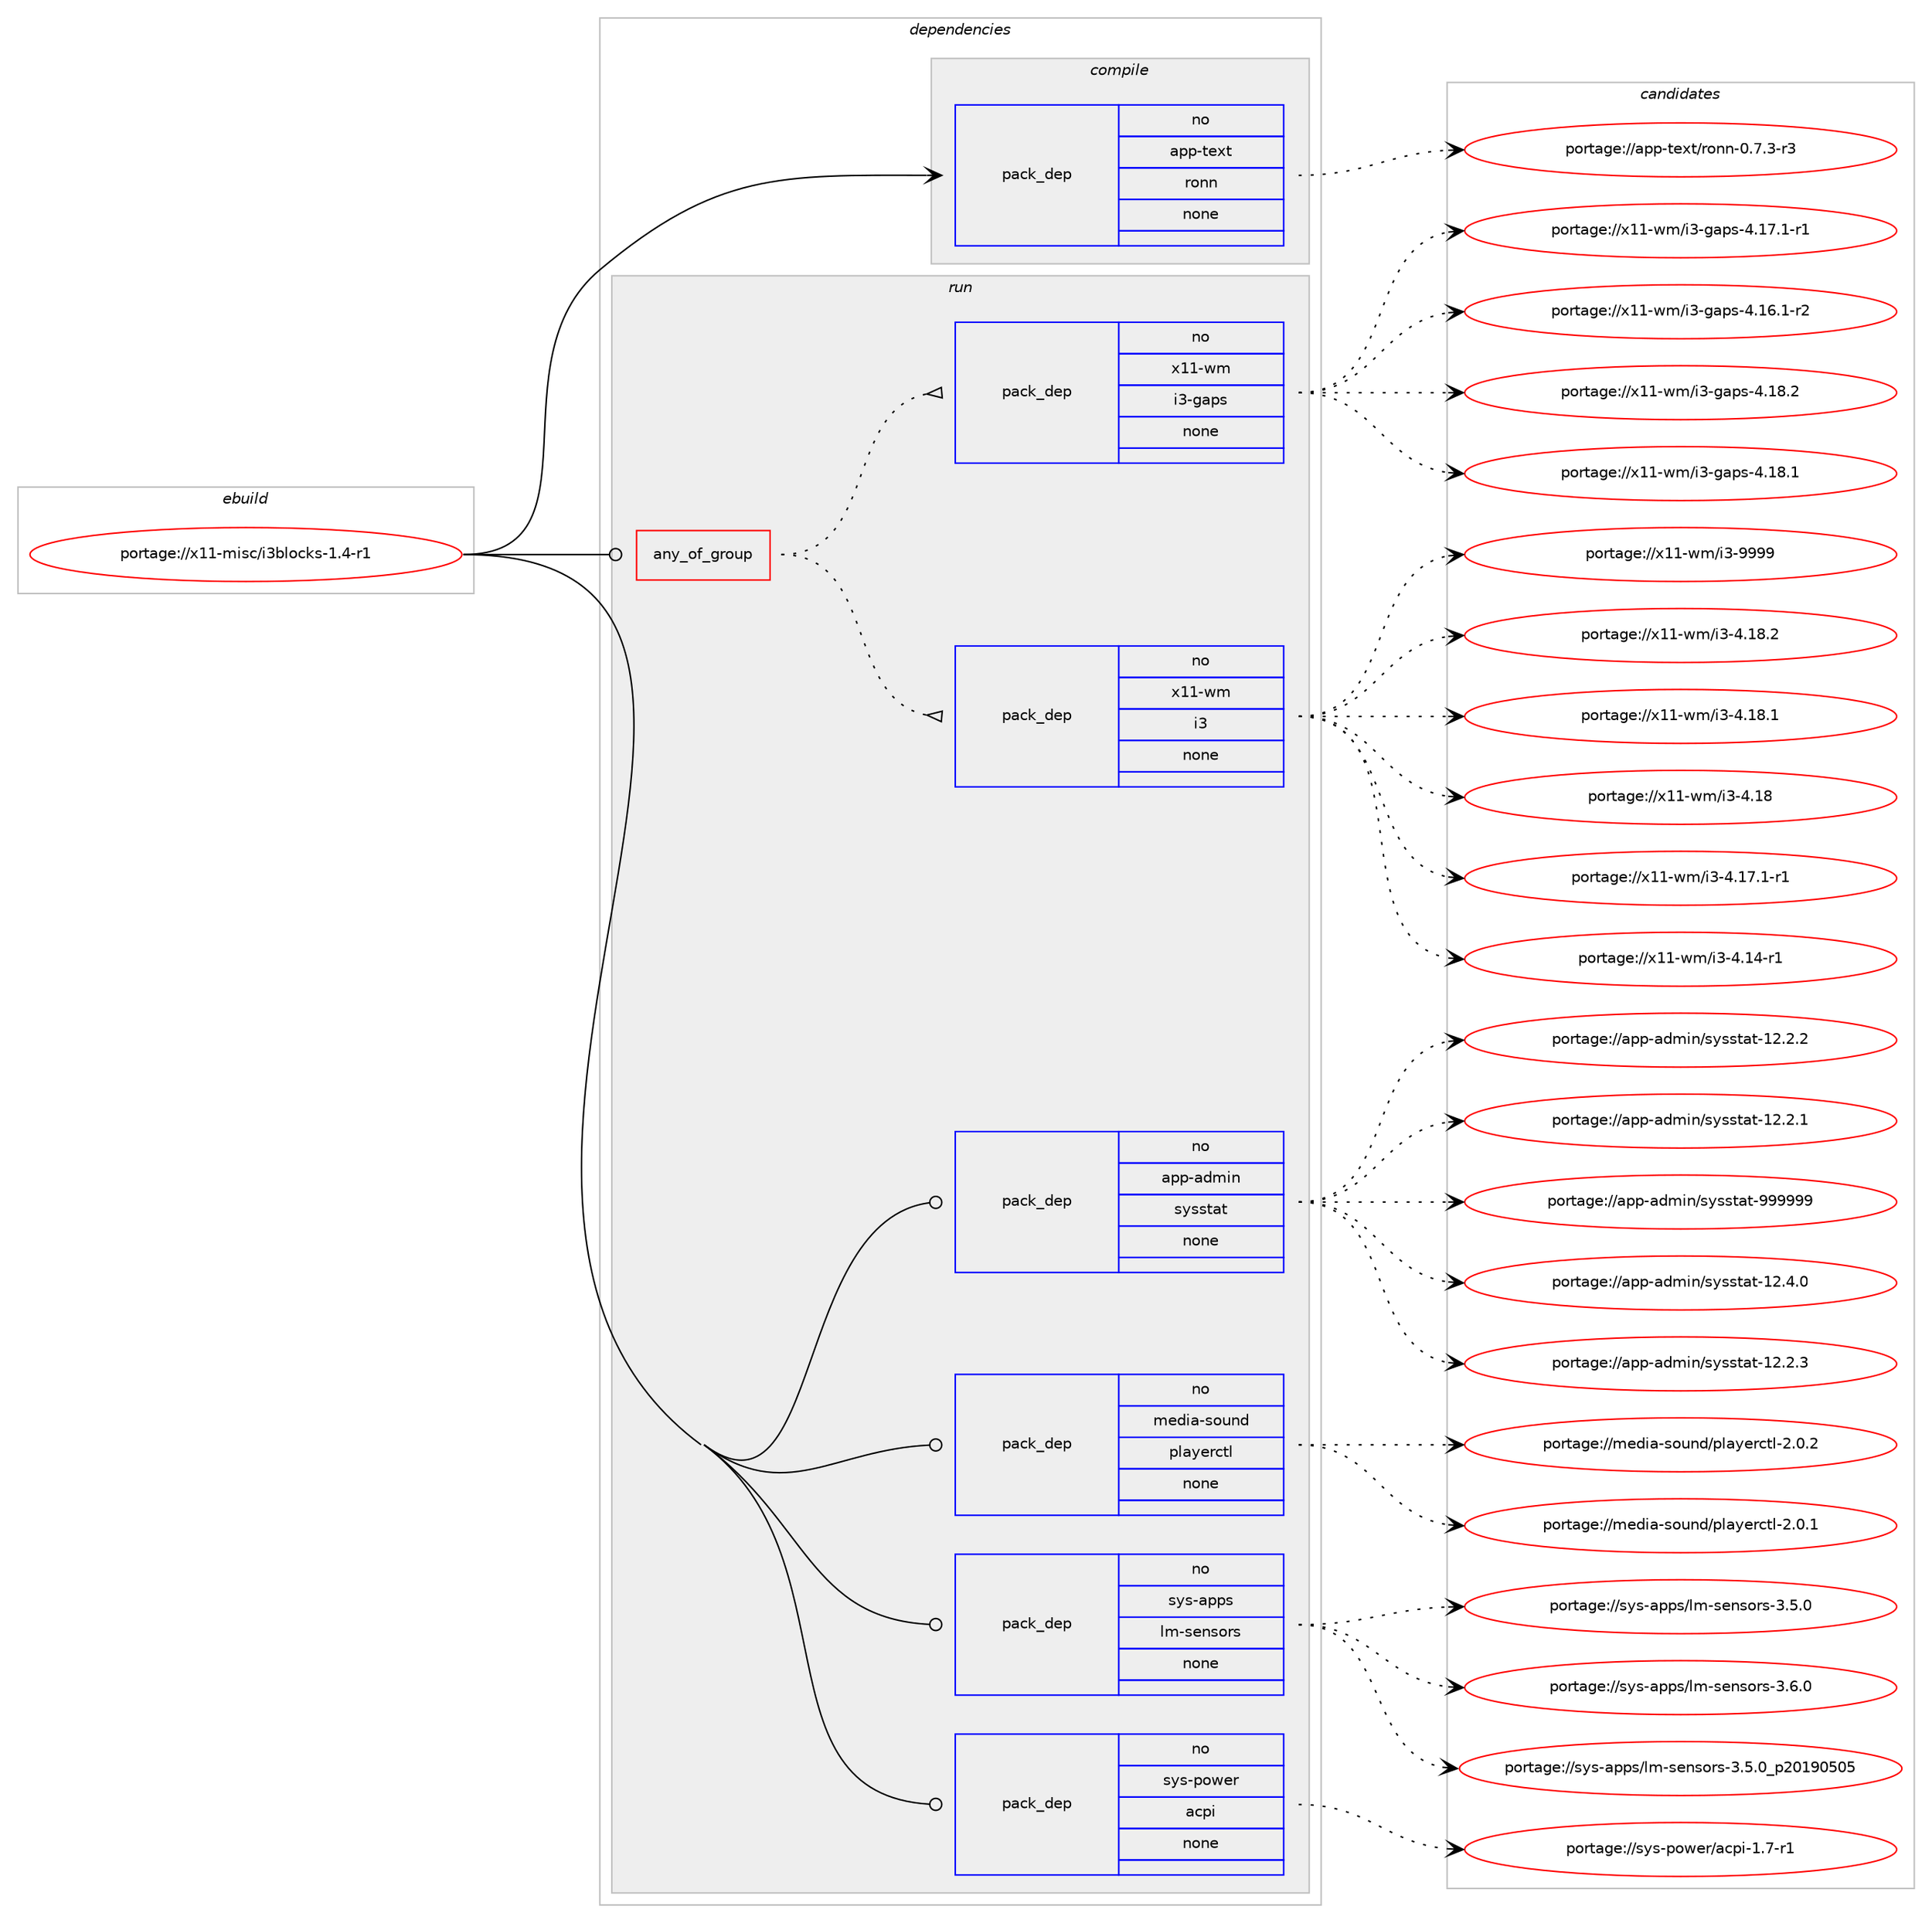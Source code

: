 digraph prolog {

# *************
# Graph options
# *************

newrank=true;
concentrate=true;
compound=true;
graph [rankdir=LR,fontname=Helvetica,fontsize=10,ranksep=1.5];#, ranksep=2.5, nodesep=0.2];
edge  [arrowhead=vee];
node  [fontname=Helvetica,fontsize=10];

# **********
# The ebuild
# **********

subgraph cluster_leftcol {
color=gray;
rank=same;
label=<<i>ebuild</i>>;
id [label="portage://x11-misc/i3blocks-1.4-r1", color=red, width=4, href="../x11-misc/i3blocks-1.4-r1.svg"];
}

# ****************
# The dependencies
# ****************

subgraph cluster_midcol {
color=gray;
label=<<i>dependencies</i>>;
subgraph cluster_compile {
fillcolor="#eeeeee";
style=filled;
label=<<i>compile</i>>;
subgraph pack999 {
dependency1060 [label=<<TABLE BORDER="0" CELLBORDER="1" CELLSPACING="0" CELLPADDING="4" WIDTH="220"><TR><TD ROWSPAN="6" CELLPADDING="30">pack_dep</TD></TR><TR><TD WIDTH="110">no</TD></TR><TR><TD>app-text</TD></TR><TR><TD>ronn</TD></TR><TR><TD>none</TD></TR><TR><TD></TD></TR></TABLE>>, shape=none, color=blue];
}
id:e -> dependency1060:w [weight=20,style="solid",arrowhead="vee"];
}
subgraph cluster_compileandrun {
fillcolor="#eeeeee";
style=filled;
label=<<i>compile and run</i>>;
}
subgraph cluster_run {
fillcolor="#eeeeee";
style=filled;
label=<<i>run</i>>;
subgraph any6 {
dependency1061 [label=<<TABLE BORDER="0" CELLBORDER="1" CELLSPACING="0" CELLPADDING="4"><TR><TD CELLPADDING="10">any_of_group</TD></TR></TABLE>>, shape=none, color=red];subgraph pack1000 {
dependency1062 [label=<<TABLE BORDER="0" CELLBORDER="1" CELLSPACING="0" CELLPADDING="4" WIDTH="220"><TR><TD ROWSPAN="6" CELLPADDING="30">pack_dep</TD></TR><TR><TD WIDTH="110">no</TD></TR><TR><TD>x11-wm</TD></TR><TR><TD>i3</TD></TR><TR><TD>none</TD></TR><TR><TD></TD></TR></TABLE>>, shape=none, color=blue];
}
dependency1061:e -> dependency1062:w [weight=20,style="dotted",arrowhead="oinv"];
subgraph pack1001 {
dependency1063 [label=<<TABLE BORDER="0" CELLBORDER="1" CELLSPACING="0" CELLPADDING="4" WIDTH="220"><TR><TD ROWSPAN="6" CELLPADDING="30">pack_dep</TD></TR><TR><TD WIDTH="110">no</TD></TR><TR><TD>x11-wm</TD></TR><TR><TD>i3-gaps</TD></TR><TR><TD>none</TD></TR><TR><TD></TD></TR></TABLE>>, shape=none, color=blue];
}
dependency1061:e -> dependency1063:w [weight=20,style="dotted",arrowhead="oinv"];
}
id:e -> dependency1061:w [weight=20,style="solid",arrowhead="odot"];
subgraph pack1002 {
dependency1064 [label=<<TABLE BORDER="0" CELLBORDER="1" CELLSPACING="0" CELLPADDING="4" WIDTH="220"><TR><TD ROWSPAN="6" CELLPADDING="30">pack_dep</TD></TR><TR><TD WIDTH="110">no</TD></TR><TR><TD>app-admin</TD></TR><TR><TD>sysstat</TD></TR><TR><TD>none</TD></TR><TR><TD></TD></TR></TABLE>>, shape=none, color=blue];
}
id:e -> dependency1064:w [weight=20,style="solid",arrowhead="odot"];
subgraph pack1003 {
dependency1065 [label=<<TABLE BORDER="0" CELLBORDER="1" CELLSPACING="0" CELLPADDING="4" WIDTH="220"><TR><TD ROWSPAN="6" CELLPADDING="30">pack_dep</TD></TR><TR><TD WIDTH="110">no</TD></TR><TR><TD>media-sound</TD></TR><TR><TD>playerctl</TD></TR><TR><TD>none</TD></TR><TR><TD></TD></TR></TABLE>>, shape=none, color=blue];
}
id:e -> dependency1065:w [weight=20,style="solid",arrowhead="odot"];
subgraph pack1004 {
dependency1066 [label=<<TABLE BORDER="0" CELLBORDER="1" CELLSPACING="0" CELLPADDING="4" WIDTH="220"><TR><TD ROWSPAN="6" CELLPADDING="30">pack_dep</TD></TR><TR><TD WIDTH="110">no</TD></TR><TR><TD>sys-apps</TD></TR><TR><TD>lm-sensors</TD></TR><TR><TD>none</TD></TR><TR><TD></TD></TR></TABLE>>, shape=none, color=blue];
}
id:e -> dependency1066:w [weight=20,style="solid",arrowhead="odot"];
subgraph pack1005 {
dependency1067 [label=<<TABLE BORDER="0" CELLBORDER="1" CELLSPACING="0" CELLPADDING="4" WIDTH="220"><TR><TD ROWSPAN="6" CELLPADDING="30">pack_dep</TD></TR><TR><TD WIDTH="110">no</TD></TR><TR><TD>sys-power</TD></TR><TR><TD>acpi</TD></TR><TR><TD>none</TD></TR><TR><TD></TD></TR></TABLE>>, shape=none, color=blue];
}
id:e -> dependency1067:w [weight=20,style="solid",arrowhead="odot"];
}
}

# **************
# The candidates
# **************

subgraph cluster_choices {
rank=same;
color=gray;
label=<<i>candidates</i>>;

subgraph choice999 {
color=black;
nodesep=1;
choice9711211245116101120116471141111101104548465546514511451 [label="portage://app-text/ronn-0.7.3-r3", color=red, width=4,href="../app-text/ronn-0.7.3-r3.svg"];
dependency1060:e -> choice9711211245116101120116471141111101104548465546514511451:w [style=dotted,weight="100"];
}
subgraph choice1000 {
color=black;
nodesep=1;
choice12049494511910947105514557575757 [label="portage://x11-wm/i3-9999", color=red, width=4,href="../x11-wm/i3-9999.svg"];
choice120494945119109471055145524649564650 [label="portage://x11-wm/i3-4.18.2", color=red, width=4,href="../x11-wm/i3-4.18.2.svg"];
choice120494945119109471055145524649564649 [label="portage://x11-wm/i3-4.18.1", color=red, width=4,href="../x11-wm/i3-4.18.1.svg"];
choice12049494511910947105514552464956 [label="portage://x11-wm/i3-4.18", color=red, width=4,href="../x11-wm/i3-4.18.svg"];
choice1204949451191094710551455246495546494511449 [label="portage://x11-wm/i3-4.17.1-r1", color=red, width=4,href="../x11-wm/i3-4.17.1-r1.svg"];
choice120494945119109471055145524649524511449 [label="portage://x11-wm/i3-4.14-r1", color=red, width=4,href="../x11-wm/i3-4.14-r1.svg"];
dependency1062:e -> choice12049494511910947105514557575757:w [style=dotted,weight="100"];
dependency1062:e -> choice120494945119109471055145524649564650:w [style=dotted,weight="100"];
dependency1062:e -> choice120494945119109471055145524649564649:w [style=dotted,weight="100"];
dependency1062:e -> choice12049494511910947105514552464956:w [style=dotted,weight="100"];
dependency1062:e -> choice1204949451191094710551455246495546494511449:w [style=dotted,weight="100"];
dependency1062:e -> choice120494945119109471055145524649524511449:w [style=dotted,weight="100"];
}
subgraph choice1001 {
color=black;
nodesep=1;
choice1204949451191094710551451039711211545524649564650 [label="portage://x11-wm/i3-gaps-4.18.2", color=red, width=4,href="../x11-wm/i3-gaps-4.18.2.svg"];
choice1204949451191094710551451039711211545524649564649 [label="portage://x11-wm/i3-gaps-4.18.1", color=red, width=4,href="../x11-wm/i3-gaps-4.18.1.svg"];
choice12049494511910947105514510397112115455246495546494511449 [label="portage://x11-wm/i3-gaps-4.17.1-r1", color=red, width=4,href="../x11-wm/i3-gaps-4.17.1-r1.svg"];
choice12049494511910947105514510397112115455246495446494511450 [label="portage://x11-wm/i3-gaps-4.16.1-r2", color=red, width=4,href="../x11-wm/i3-gaps-4.16.1-r2.svg"];
dependency1063:e -> choice1204949451191094710551451039711211545524649564650:w [style=dotted,weight="100"];
dependency1063:e -> choice1204949451191094710551451039711211545524649564649:w [style=dotted,weight="100"];
dependency1063:e -> choice12049494511910947105514510397112115455246495546494511449:w [style=dotted,weight="100"];
dependency1063:e -> choice12049494511910947105514510397112115455246495446494511450:w [style=dotted,weight="100"];
}
subgraph choice1002 {
color=black;
nodesep=1;
choice971121124597100109105110471151211151151169711645575757575757 [label="portage://app-admin/sysstat-999999", color=red, width=4,href="../app-admin/sysstat-999999.svg"];
choice971121124597100109105110471151211151151169711645495046524648 [label="portage://app-admin/sysstat-12.4.0", color=red, width=4,href="../app-admin/sysstat-12.4.0.svg"];
choice971121124597100109105110471151211151151169711645495046504651 [label="portage://app-admin/sysstat-12.2.3", color=red, width=4,href="../app-admin/sysstat-12.2.3.svg"];
choice971121124597100109105110471151211151151169711645495046504650 [label="portage://app-admin/sysstat-12.2.2", color=red, width=4,href="../app-admin/sysstat-12.2.2.svg"];
choice971121124597100109105110471151211151151169711645495046504649 [label="portage://app-admin/sysstat-12.2.1", color=red, width=4,href="../app-admin/sysstat-12.2.1.svg"];
dependency1064:e -> choice971121124597100109105110471151211151151169711645575757575757:w [style=dotted,weight="100"];
dependency1064:e -> choice971121124597100109105110471151211151151169711645495046524648:w [style=dotted,weight="100"];
dependency1064:e -> choice971121124597100109105110471151211151151169711645495046504651:w [style=dotted,weight="100"];
dependency1064:e -> choice971121124597100109105110471151211151151169711645495046504650:w [style=dotted,weight="100"];
dependency1064:e -> choice971121124597100109105110471151211151151169711645495046504649:w [style=dotted,weight="100"];
}
subgraph choice1003 {
color=black;
nodesep=1;
choice1091011001059745115111117110100471121089712110111499116108455046484650 [label="portage://media-sound/playerctl-2.0.2", color=red, width=4,href="../media-sound/playerctl-2.0.2.svg"];
choice1091011001059745115111117110100471121089712110111499116108455046484649 [label="portage://media-sound/playerctl-2.0.1", color=red, width=4,href="../media-sound/playerctl-2.0.1.svg"];
dependency1065:e -> choice1091011001059745115111117110100471121089712110111499116108455046484650:w [style=dotted,weight="100"];
dependency1065:e -> choice1091011001059745115111117110100471121089712110111499116108455046484649:w [style=dotted,weight="100"];
}
subgraph choice1004 {
color=black;
nodesep=1;
choice11512111545971121121154710810945115101110115111114115455146544648 [label="portage://sys-apps/lm-sensors-3.6.0", color=red, width=4,href="../sys-apps/lm-sensors-3.6.0.svg"];
choice11512111545971121121154710810945115101110115111114115455146534648951125048495748534853 [label="portage://sys-apps/lm-sensors-3.5.0_p20190505", color=red, width=4,href="../sys-apps/lm-sensors-3.5.0_p20190505.svg"];
choice11512111545971121121154710810945115101110115111114115455146534648 [label="portage://sys-apps/lm-sensors-3.5.0", color=red, width=4,href="../sys-apps/lm-sensors-3.5.0.svg"];
dependency1066:e -> choice11512111545971121121154710810945115101110115111114115455146544648:w [style=dotted,weight="100"];
dependency1066:e -> choice11512111545971121121154710810945115101110115111114115455146534648951125048495748534853:w [style=dotted,weight="100"];
dependency1066:e -> choice11512111545971121121154710810945115101110115111114115455146534648:w [style=dotted,weight="100"];
}
subgraph choice1005 {
color=black;
nodesep=1;
choice11512111545112111119101114479799112105454946554511449 [label="portage://sys-power/acpi-1.7-r1", color=red, width=4,href="../sys-power/acpi-1.7-r1.svg"];
dependency1067:e -> choice11512111545112111119101114479799112105454946554511449:w [style=dotted,weight="100"];
}
}

}
